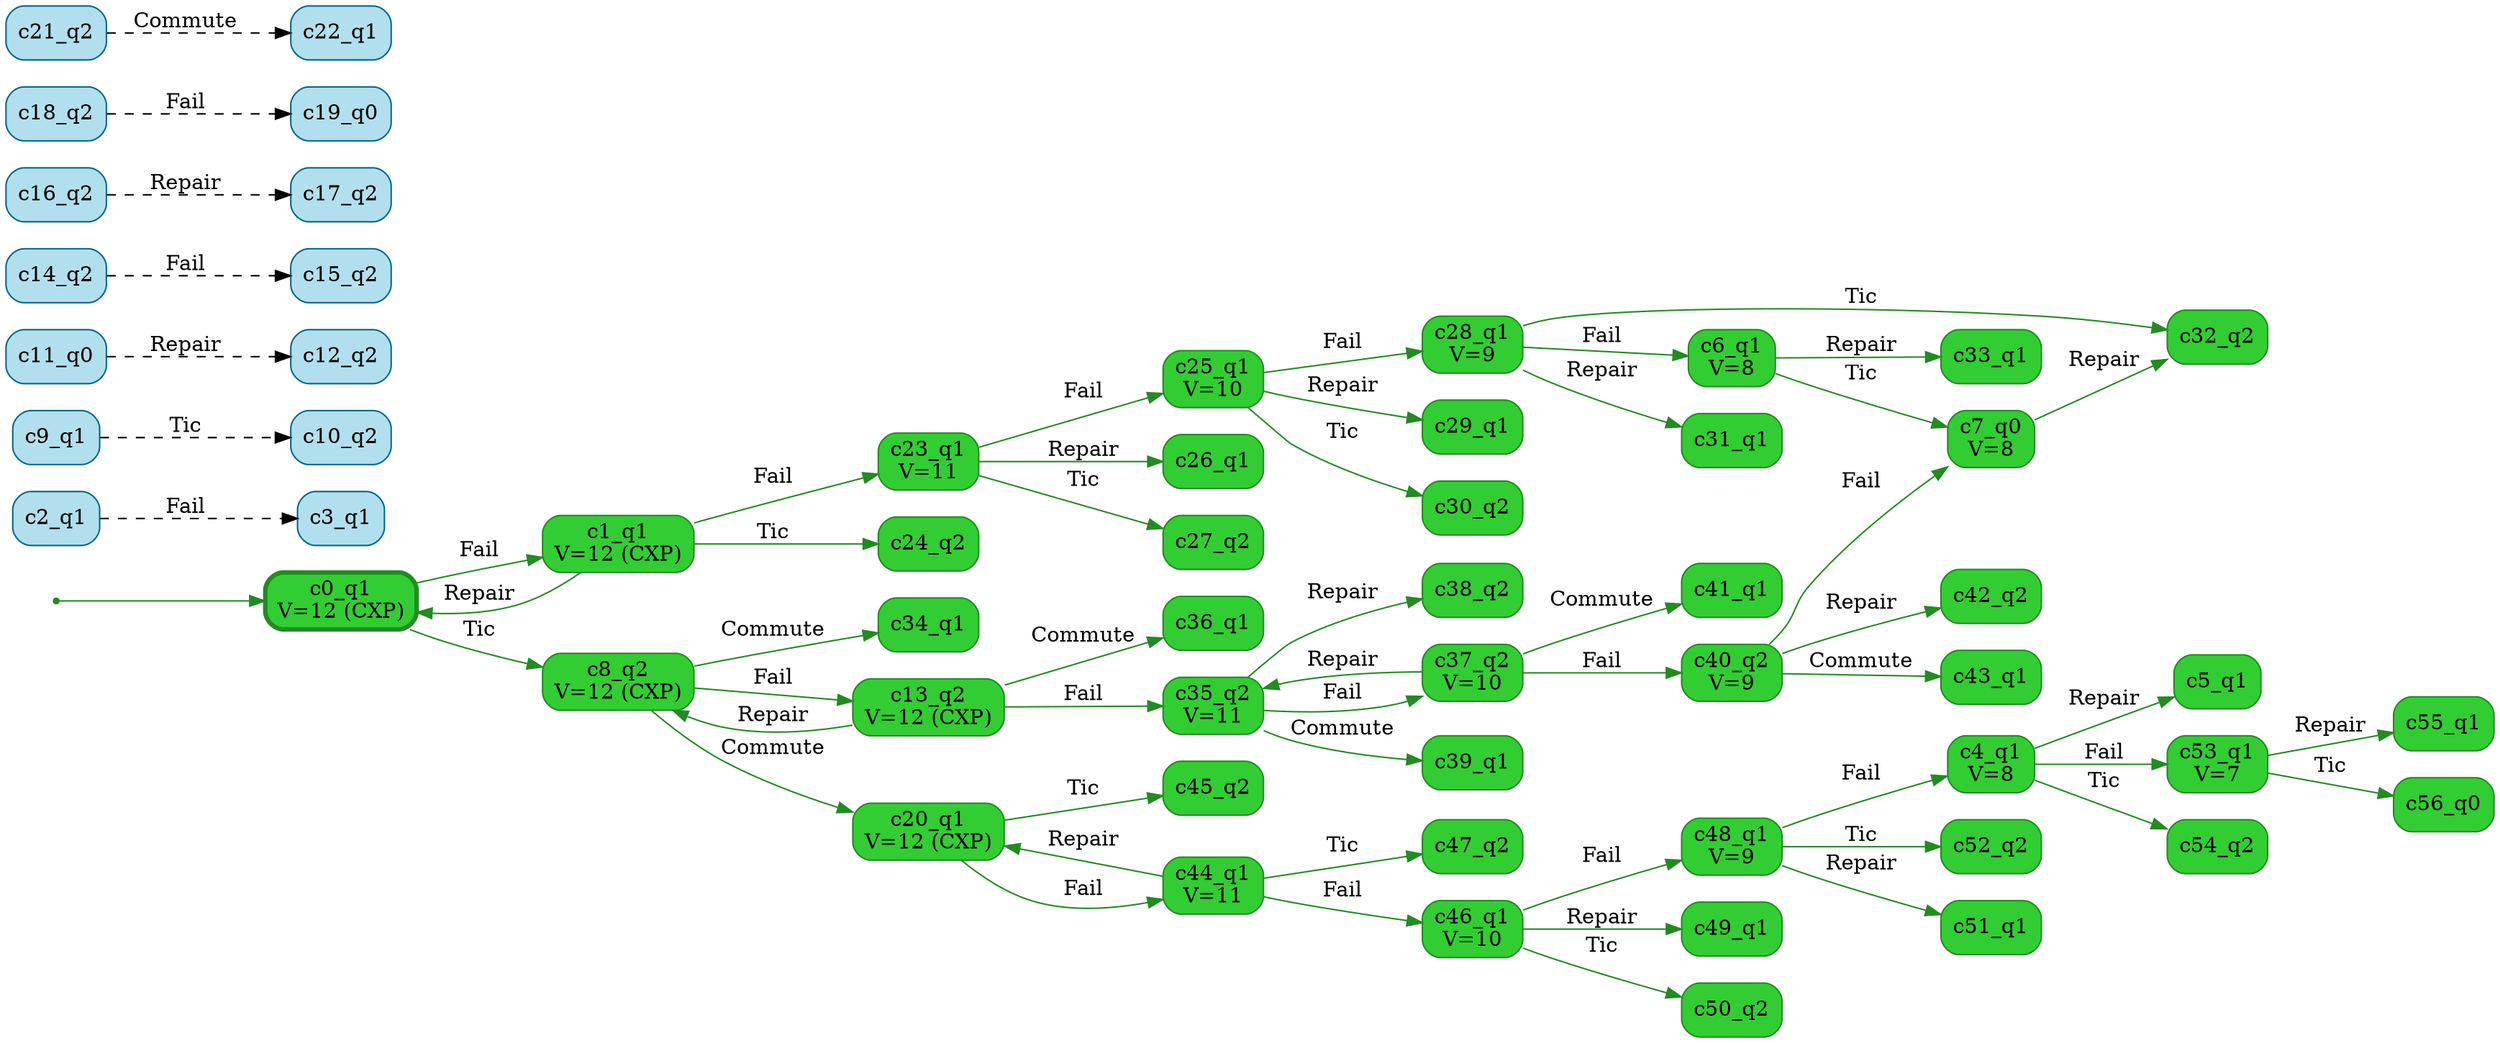 digraph g {

	rankdir="LR"

	__invisible__[shape="point", color="forestgreen"]
	c0_q1[label="c0_q1\nV=12 (CXP)", shape="box", style="rounded, filled", color="forestgreen", fillcolor="limegreen", penwidth=3] // Initial
	c1_q1[label="c1_q1\nV=12 (CXP)", shape="box", style="rounded, filled", color="forestgreen", fillcolor="limegreen"]
	c23_q1[label="c23_q1\nV=11", shape="box", style="rounded, filled", color="forestgreen", fillcolor="limegreen"]
	c25_q1[label="c25_q1\nV=10", shape="box", style="rounded, filled", color="forestgreen", fillcolor="limegreen"]
	c28_q1[label="c28_q1\nV=9", shape="box", style="rounded, filled", color="forestgreen", fillcolor="limegreen"]
	c6_q1[label="c6_q1\nV=8", shape="box", style="rounded, filled", color="forestgreen", fillcolor="limegreen"]
	c7_q0[label="c7_q0\nV=8", shape="box", style="rounded, filled", color="forestgreen", fillcolor="limegreen"]
	c32_q2[label="c32_q2", shape="box", style="rounded, filled", color="forestgreen", fillcolor="limegreen"]
	c33_q1[label="c33_q1", shape="box", style="rounded, filled", color="forestgreen", fillcolor="limegreen"]
	c31_q1[label="c31_q1", shape="box", style="rounded, filled", color="forestgreen", fillcolor="limegreen"]
	c29_q1[label="c29_q1", shape="box", style="rounded, filled", color="forestgreen", fillcolor="limegreen"]
	c30_q2[label="c30_q2", shape="box", style="rounded, filled", color="forestgreen", fillcolor="limegreen"]
	c26_q1[label="c26_q1", shape="box", style="rounded, filled", color="forestgreen", fillcolor="limegreen"]
	c27_q2[label="c27_q2", shape="box", style="rounded, filled", color="forestgreen", fillcolor="limegreen"]
	c24_q2[label="c24_q2", shape="box", style="rounded, filled", color="forestgreen", fillcolor="limegreen"]
	c8_q2[label="c8_q2\nV=12 (CXP)", shape="box", style="rounded, filled", color="forestgreen", fillcolor="limegreen"]
	c13_q2[label="c13_q2\nV=12 (CXP)", shape="box", style="rounded, filled", color="forestgreen", fillcolor="limegreen"]
	c35_q2[label="c35_q2\nV=11", shape="box", style="rounded, filled", color="forestgreen", fillcolor="limegreen"]
	c37_q2[label="c37_q2\nV=10", shape="box", style="rounded, filled", color="forestgreen", fillcolor="limegreen"]
	c40_q2[label="c40_q2\nV=9", shape="box", style="rounded, filled", color="forestgreen", fillcolor="limegreen"]
	c42_q2[label="c42_q2", shape="box", style="rounded, filled", color="forestgreen", fillcolor="limegreen"]
	c43_q1[label="c43_q1", shape="box", style="rounded, filled", color="forestgreen", fillcolor="limegreen"]
	c41_q1[label="c41_q1", shape="box", style="rounded, filled", color="forestgreen", fillcolor="limegreen"]
	c38_q2[label="c38_q2", shape="box", style="rounded, filled", color="forestgreen", fillcolor="limegreen"]
	c39_q1[label="c39_q1", shape="box", style="rounded, filled", color="forestgreen", fillcolor="limegreen"]
	c36_q1[label="c36_q1", shape="box", style="rounded, filled", color="forestgreen", fillcolor="limegreen"]
	c20_q1[label="c20_q1\nV=12 (CXP)", shape="box", style="rounded, filled", color="forestgreen", fillcolor="limegreen"]
	c44_q1[label="c44_q1\nV=11", shape="box", style="rounded, filled", color="forestgreen", fillcolor="limegreen"]
	c46_q1[label="c46_q1\nV=10", shape="box", style="rounded, filled", color="forestgreen", fillcolor="limegreen"]
	c48_q1[label="c48_q1\nV=9", shape="box", style="rounded, filled", color="forestgreen", fillcolor="limegreen"]
	c4_q1[label="c4_q1\nV=8", shape="box", style="rounded, filled", color="forestgreen", fillcolor="limegreen"]
	c5_q1[label="c5_q1", shape="box", style="rounded, filled", color="forestgreen", fillcolor="limegreen"]
	c53_q1[label="c53_q1\nV=7", shape="box", style="rounded, filled", color="forestgreen", fillcolor="limegreen"]
	c55_q1[label="c55_q1", shape="box", style="rounded, filled", color="forestgreen", fillcolor="limegreen"]
	c56_q0[label="c56_q0", shape="box", style="rounded, filled", color="forestgreen", fillcolor="limegreen"]
	c54_q2[label="c54_q2", shape="box", style="rounded, filled", color="forestgreen", fillcolor="limegreen"]
	c51_q1[label="c51_q1", shape="box", style="rounded, filled", color="forestgreen", fillcolor="limegreen"]
	c52_q2[label="c52_q2", shape="box", style="rounded, filled", color="forestgreen", fillcolor="limegreen"]
	c49_q1[label="c49_q1", shape="box", style="rounded, filled", color="forestgreen", fillcolor="limegreen"]
	c50_q2[label="c50_q2", shape="box", style="rounded, filled", color="forestgreen", fillcolor="limegreen"]
	c47_q2[label="c47_q2", shape="box", style="rounded, filled", color="forestgreen", fillcolor="limegreen"]
	c45_q2[label="c45_q2", shape="box", style="rounded, filled", color="forestgreen", fillcolor="limegreen"]
	c34_q1[label="c34_q1", shape="box", style="rounded, filled", color="forestgreen", fillcolor="limegreen"]
	c2_q1[label="c2_q1", shape="box", style="rounded, filled", color="deepskyblue4", fillcolor="lightblue2"]
	c3_q1[label="c3_q1", shape="box", style="rounded, filled", color="deepskyblue4", fillcolor="lightblue2"]
	c9_q1[label="c9_q1", shape="box", style="rounded, filled", color="deepskyblue4", fillcolor="lightblue2"]
	c10_q2[label="c10_q2", shape="box", style="rounded, filled", color="deepskyblue4", fillcolor="lightblue2"]
	c11_q0[label="c11_q0", shape="box", style="rounded, filled", color="deepskyblue4", fillcolor="lightblue2"]
	c12_q2[label="c12_q2", shape="box", style="rounded, filled", color="deepskyblue4", fillcolor="lightblue2"]
	c14_q2[label="c14_q2", shape="box", style="rounded, filled", color="deepskyblue4", fillcolor="lightblue2"]
	c15_q2[label="c15_q2", shape="box", style="rounded, filled", color="deepskyblue4", fillcolor="lightblue2"]
	c16_q2[label="c16_q2", shape="box", style="rounded, filled", color="deepskyblue4", fillcolor="lightblue2"]
	c17_q2[label="c17_q2", shape="box", style="rounded, filled", color="deepskyblue4", fillcolor="lightblue2"]
	c18_q2[label="c18_q2", shape="box", style="rounded, filled", color="deepskyblue4", fillcolor="lightblue2"]
	c19_q0[label="c19_q0", shape="box", style="rounded, filled", color="deepskyblue4", fillcolor="lightblue2"]
	c21_q2[label="c21_q2", shape="box", style="rounded, filled", color="deepskyblue4", fillcolor="lightblue2"]
	c22_q1[label="c22_q1", shape="box", style="rounded, filled", color="deepskyblue4", fillcolor="lightblue2"]

	__invisible__ -> c0_q1[color="forestgreen"]
	c0_q1 -> c1_q1[label="Fail", color="forestgreen"]
	c1_q1 -> c0_q1[label="Repair", color="forestgreen"]
	c1_q1 -> c23_q1[label="Fail", color="forestgreen"]
	c23_q1 -> c25_q1[label="Fail", color="forestgreen"]
	c25_q1 -> c28_q1[label="Fail", color="forestgreen"]
	c28_q1 -> c6_q1[label="Fail", color="forestgreen"]
	c6_q1 -> c7_q0[label="Tic", color="forestgreen"]
	c7_q0 -> c32_q2[label="Repair", color="forestgreen"]
	c6_q1 -> c33_q1[label="Repair", color="forestgreen"]
	c28_q1 -> c31_q1[label="Repair", color="forestgreen"]
	c28_q1 -> c32_q2[label="Tic", color="forestgreen"]
	c25_q1 -> c29_q1[label="Repair", color="forestgreen"]
	c25_q1 -> c30_q2[label="Tic", color="forestgreen"]
	c23_q1 -> c26_q1[label="Repair", color="forestgreen"]
	c23_q1 -> c27_q2[label="Tic", color="forestgreen"]
	c1_q1 -> c24_q2[label="Tic", color="forestgreen"]
	c0_q1 -> c8_q2[label="Tic", color="forestgreen"]
	c8_q2 -> c13_q2[label="Fail", color="forestgreen"]
	c13_q2 -> c8_q2[label="Repair", color="forestgreen"]
	c13_q2 -> c35_q2[label="Fail", color="forestgreen"]
	c35_q2 -> c37_q2[label="Fail", color="forestgreen"]
	c37_q2 -> c40_q2[label="Fail", color="forestgreen"]
	c40_q2 -> c42_q2[label="Repair", color="forestgreen"]
	c40_q2 -> c43_q1[label="Commute", color="forestgreen"]
	c40_q2 -> c7_q0[label="Fail", color="forestgreen"]
	c37_q2 -> c35_q2[label="Repair", color="forestgreen"]
	c37_q2 -> c41_q1[label="Commute", color="forestgreen"]
	c35_q2 -> c38_q2[label="Repair", color="forestgreen"]
	c35_q2 -> c39_q1[label="Commute", color="forestgreen"]
	c13_q2 -> c36_q1[label="Commute", color="forestgreen"]
	c8_q2 -> c20_q1[label="Commute", color="forestgreen"]
	c20_q1 -> c44_q1[label="Fail", color="forestgreen"]
	c44_q1 -> c46_q1[label="Fail", color="forestgreen"]
	c46_q1 -> c48_q1[label="Fail", color="forestgreen"]
	c48_q1 -> c4_q1[label="Fail", color="forestgreen"]
	c4_q1 -> c5_q1[label="Repair", color="forestgreen"]
	c4_q1 -> c53_q1[label="Fail", color="forestgreen"]
	c53_q1 -> c55_q1[label="Repair", color="forestgreen"]
	c53_q1 -> c56_q0[label="Tic", color="forestgreen"]
	c4_q1 -> c54_q2[label="Tic", color="forestgreen"]
	c48_q1 -> c51_q1[label="Repair", color="forestgreen"]
	c48_q1 -> c52_q2[label="Tic", color="forestgreen"]
	c46_q1 -> c49_q1[label="Repair", color="forestgreen"]
	c46_q1 -> c50_q2[label="Tic", color="forestgreen"]
	c44_q1 -> c20_q1[label="Repair", color="forestgreen"]
	c44_q1 -> c47_q2[label="Tic", color="forestgreen"]
	c20_q1 -> c45_q2[label="Tic", color="forestgreen"]
	c8_q2 -> c34_q1[label="Commute", color="forestgreen"]
	c2_q1 -> c3_q1[label="Fail", color="black", style="dashed"]
	c9_q1 -> c10_q2[label="Tic", color="black", style="dashed"]
	c11_q0 -> c12_q2[label="Repair", color="black", style="dashed"]
	c14_q2 -> c15_q2[label="Fail", color="black", style="dashed"]
	c16_q2 -> c17_q2[label="Repair", color="black", style="dashed"]
	c18_q2 -> c19_q0[label="Fail", color="black", style="dashed"]
	c21_q2 -> c22_q1[label="Commute", color="black", style="dashed"]

}
